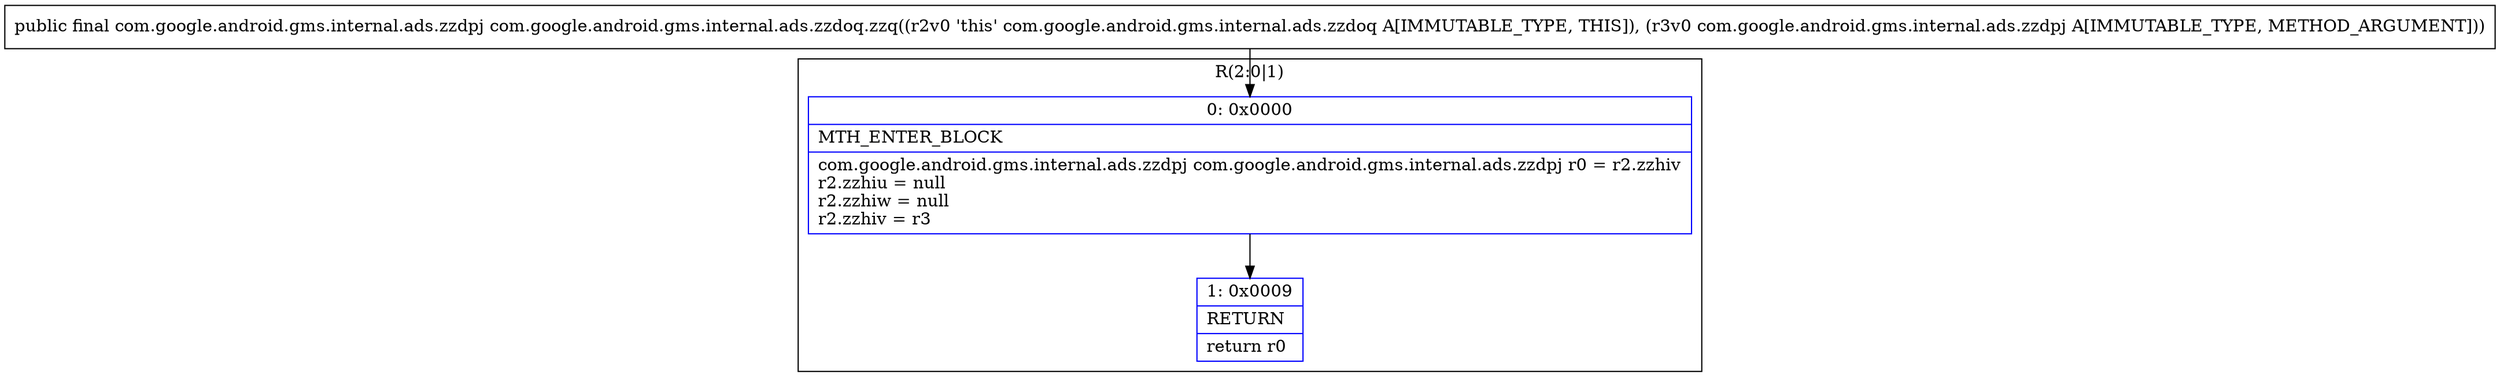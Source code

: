 digraph "CFG forcom.google.android.gms.internal.ads.zzdoq.zzq(Lcom\/google\/android\/gms\/internal\/ads\/zzdpj;)Lcom\/google\/android\/gms\/internal\/ads\/zzdpj;" {
subgraph cluster_Region_244314797 {
label = "R(2:0|1)";
node [shape=record,color=blue];
Node_0 [shape=record,label="{0\:\ 0x0000|MTH_ENTER_BLOCK\l|com.google.android.gms.internal.ads.zzdpj com.google.android.gms.internal.ads.zzdpj r0 = r2.zzhiv\lr2.zzhiu = null\lr2.zzhiw = null\lr2.zzhiv = r3\l}"];
Node_1 [shape=record,label="{1\:\ 0x0009|RETURN\l|return r0\l}"];
}
MethodNode[shape=record,label="{public final com.google.android.gms.internal.ads.zzdpj com.google.android.gms.internal.ads.zzdoq.zzq((r2v0 'this' com.google.android.gms.internal.ads.zzdoq A[IMMUTABLE_TYPE, THIS]), (r3v0 com.google.android.gms.internal.ads.zzdpj A[IMMUTABLE_TYPE, METHOD_ARGUMENT])) }"];
MethodNode -> Node_0;
Node_0 -> Node_1;
}

